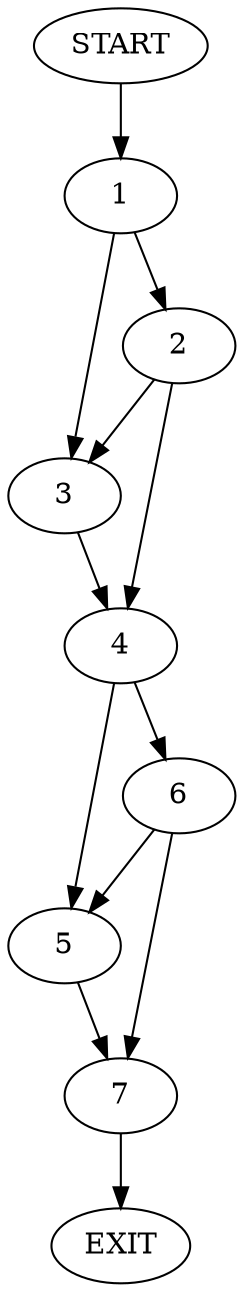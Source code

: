 digraph {
0 [label="START"]
8 [label="EXIT"]
0 -> 1
1 -> 2
1 -> 3
3 -> 4
2 -> 3
2 -> 4
4 -> 5
4 -> 6
6 -> 7
6 -> 5
5 -> 7
7 -> 8
}
